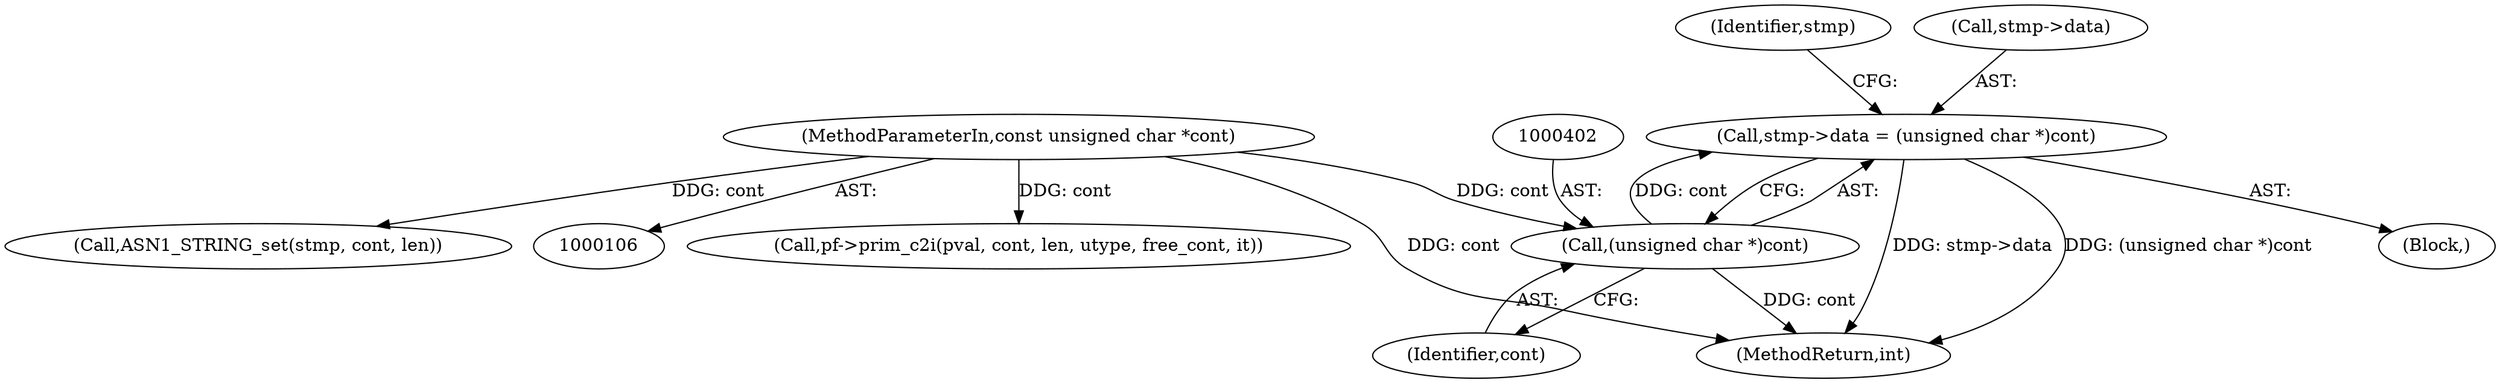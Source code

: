 digraph "0_openssl_f5da52e308a6aeea6d5f3df98c4da295d7e9cc27_0@pointer" {
"1000397" [label="(Call,stmp->data = (unsigned char *)cont)"];
"1000401" [label="(Call,(unsigned char *)cont)"];
"1000108" [label="(MethodParameterIn,const unsigned char *cont)"];
"1000406" [label="(Identifier,stmp)"];
"1000464" [label="(MethodReturn,int)"];
"1000141" [label="(Call,pf->prim_c2i(pval, cont, len, utype, free_cont, it))"];
"1000417" [label="(Call,ASN1_STRING_set(stmp, cont, len))"];
"1000397" [label="(Call,stmp->data = (unsigned char *)cont)"];
"1000401" [label="(Call,(unsigned char *)cont)"];
"1000398" [label="(Call,stmp->data)"];
"1000388" [label="(Block,)"];
"1000108" [label="(MethodParameterIn,const unsigned char *cont)"];
"1000403" [label="(Identifier,cont)"];
"1000397" -> "1000388"  [label="AST: "];
"1000397" -> "1000401"  [label="CFG: "];
"1000398" -> "1000397"  [label="AST: "];
"1000401" -> "1000397"  [label="AST: "];
"1000406" -> "1000397"  [label="CFG: "];
"1000397" -> "1000464"  [label="DDG: stmp->data"];
"1000397" -> "1000464"  [label="DDG: (unsigned char *)cont"];
"1000401" -> "1000397"  [label="DDG: cont"];
"1000401" -> "1000403"  [label="CFG: "];
"1000402" -> "1000401"  [label="AST: "];
"1000403" -> "1000401"  [label="AST: "];
"1000401" -> "1000464"  [label="DDG: cont"];
"1000108" -> "1000401"  [label="DDG: cont"];
"1000108" -> "1000106"  [label="AST: "];
"1000108" -> "1000464"  [label="DDG: cont"];
"1000108" -> "1000141"  [label="DDG: cont"];
"1000108" -> "1000417"  [label="DDG: cont"];
}

